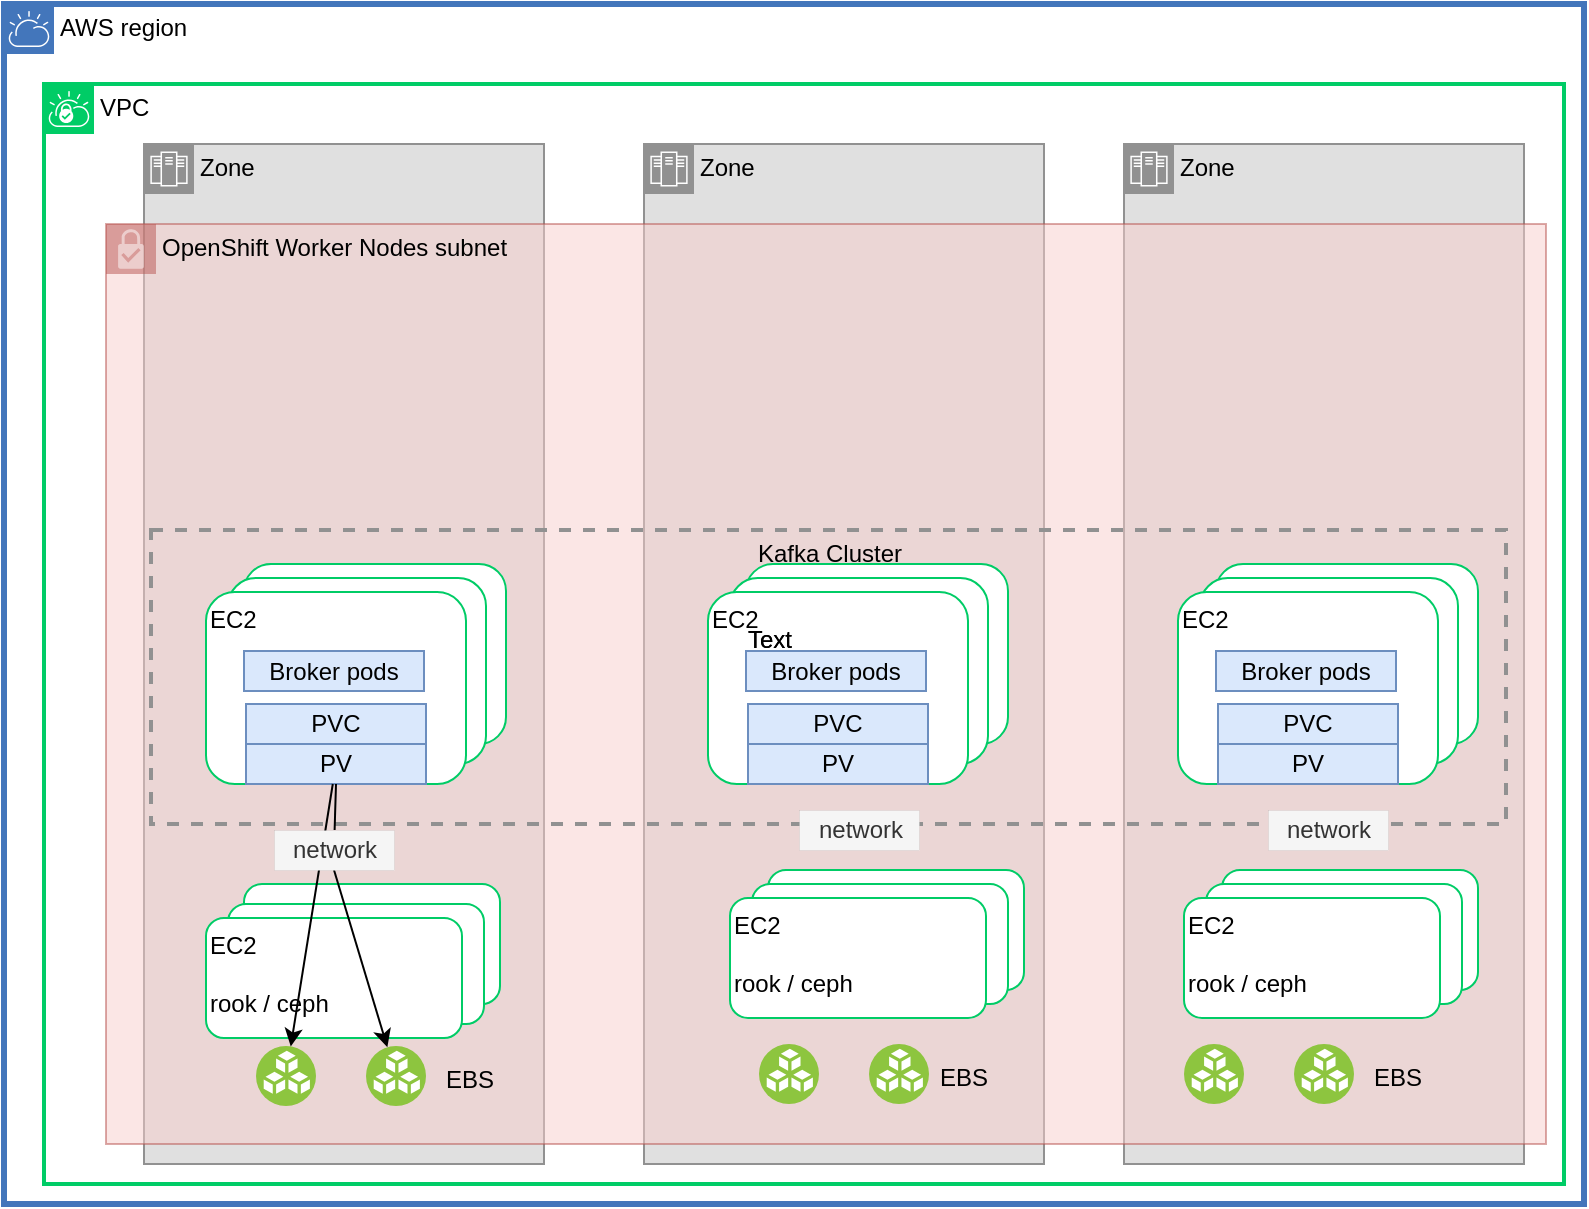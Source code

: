 <mxfile>
    <diagram id="ECk-W2Kgk9PYdsbS1auK" name="Page-1">
        <mxGraphModel dx="899" dy="372" grid="1" gridSize="10" guides="1" tooltips="1" connect="1" arrows="1" fold="1" page="1" pageScale="1" pageWidth="850" pageHeight="1100" math="0" shadow="0">
            <root>
                <mxCell id="0"/>
                <mxCell id="1" parent="0"/>
                <mxCell id="2" value="AWS region" style="shape=mxgraph.ibm.box;prType=cloud;fontStyle=0;verticalAlign=top;align=left;spacingLeft=32;spacingTop=4;fillColor=none;rounded=0;whiteSpace=wrap;html=1;strokeColor=#4376BB;strokeWidth=3;dashed=0;container=1;spacing=-4;collapsible=0;expand=0;recursiveResize=0;" parent="1" vertex="1">
                    <mxGeometry x="37" y="27" width="790" height="600" as="geometry"/>
                </mxCell>
                <mxCell id="3" value="VPC" style="shape=mxgraph.ibm.box;prType=vpc;fontStyle=0;verticalAlign=top;align=left;spacingLeft=32;spacingTop=4;rounded=0;whiteSpace=wrap;html=1;strokeWidth=2;dashed=0;container=1;spacing=-4;collapsible=0;expand=0;recursiveResize=0;strokeColor=#00CC66;" parent="2" vertex="1">
                    <mxGeometry x="20" y="40" width="760" height="550" as="geometry"/>
                </mxCell>
                <mxCell id="5" value="Zone" style="shape=mxgraph.ibm.box;prType=zone;fontStyle=0;verticalAlign=top;align=left;spacingLeft=32;spacingTop=4;fillColor=#E0E0E0;rounded=0;whiteSpace=wrap;html=1;strokeColor=#919191;strokeWidth=1;dashed=0;container=1;spacing=-4;collapsible=0;expand=0;recursiveResize=0;" parent="3" vertex="1">
                    <mxGeometry x="300" y="30" width="200" height="510" as="geometry"/>
                </mxCell>
                <mxCell id="6" value="Zone" style="shape=mxgraph.ibm.box;prType=zone;fontStyle=0;verticalAlign=top;align=left;spacingLeft=32;spacingTop=4;fillColor=#E0E0E0;rounded=0;whiteSpace=wrap;html=1;strokeColor=#919191;strokeWidth=1;dashed=0;container=1;spacing=-4;collapsible=0;expand=0;recursiveResize=0;" parent="3" vertex="1">
                    <mxGeometry x="540" y="30" width="200" height="510" as="geometry"/>
                </mxCell>
                <mxCell id="4" value="Zone" style="shape=mxgraph.ibm.box;prType=zone;fontStyle=0;verticalAlign=top;align=left;spacingLeft=32;spacingTop=4;fillColor=#E0E0E0;rounded=0;whiteSpace=wrap;html=1;strokeColor=#919191;strokeWidth=1;dashed=0;container=1;spacing=-4;collapsible=0;expand=0;recursiveResize=0;" parent="3" vertex="1">
                    <mxGeometry x="50" y="30" width="200" height="510" as="geometry"/>
                </mxCell>
                <mxCell id="7" value="OpenShift Worker Nodes subnet" style="shape=mxgraph.ibm.box;prType=subnet;fontStyle=0;verticalAlign=top;align=left;spacingLeft=32;spacingTop=4;rounded=0;whiteSpace=wrap;html=1;strokeWidth=1;dashed=0;container=1;spacing=-4;collapsible=0;expand=0;recursiveResize=0;opacity=50;fillColor=#f8cecc;strokeColor=#b85450;" parent="4" vertex="1">
                    <mxGeometry x="-19" y="40" width="720" height="460" as="geometry"/>
                </mxCell>
                <mxCell id="11" value="" style="group" parent="7" vertex="1" connectable="0">
                    <mxGeometry x="326.5" y="410" width="85" height="30" as="geometry"/>
                </mxCell>
                <mxCell id="12" value="" style="aspect=fixed;perimeter=ellipsePerimeter;html=1;align=center;shadow=0;dashed=0;fontColor=#4277BB;labelBackgroundColor=#ffffff;fontSize=12;spacingTop=3;image;image=img/lib/ibm/vpc/BlockStorage.svg;strokeColor=#00CC66;" parent="11" vertex="1">
                    <mxGeometry width="30" height="30" as="geometry"/>
                </mxCell>
                <mxCell id="13" value="" style="aspect=fixed;perimeter=ellipsePerimeter;html=1;align=center;shadow=0;dashed=0;fontColor=#4277BB;labelBackgroundColor=#ffffff;fontSize=12;spacingTop=3;image;image=img/lib/ibm/vpc/BlockStorage.svg;strokeColor=#00CC66;" parent="11" vertex="1">
                    <mxGeometry x="55" width="30" height="30" as="geometry"/>
                </mxCell>
                <mxCell id="19" value="" style="group" parent="7" vertex="1" connectable="0">
                    <mxGeometry x="539" y="410" width="137" height="32" as="geometry"/>
                </mxCell>
                <mxCell id="10" value="" style="group" parent="19" vertex="1" connectable="0">
                    <mxGeometry width="85" height="30" as="geometry"/>
                </mxCell>
                <mxCell id="8" value="" style="aspect=fixed;perimeter=ellipsePerimeter;html=1;align=center;shadow=0;dashed=0;fontColor=#4277BB;labelBackgroundColor=#ffffff;fontSize=12;spacingTop=3;image;image=img/lib/ibm/vpc/BlockStorage.svg;strokeColor=#00CC66;" parent="10" vertex="1">
                    <mxGeometry width="30" height="30" as="geometry"/>
                </mxCell>
                <mxCell id="9" value="" style="aspect=fixed;perimeter=ellipsePerimeter;html=1;align=center;shadow=0;dashed=0;fontColor=#4277BB;labelBackgroundColor=#ffffff;fontSize=12;spacingTop=3;image;image=img/lib/ibm/vpc/BlockStorage.svg;strokeColor=#00CC66;" parent="10" vertex="1">
                    <mxGeometry x="55" width="30" height="30" as="geometry"/>
                </mxCell>
                <mxCell id="18" value="EBS" style="text;html=1;strokeColor=none;fillColor=none;align=center;verticalAlign=middle;whiteSpace=wrap;rounded=0;" parent="19" vertex="1">
                    <mxGeometry x="77" y="2" width="60" height="30" as="geometry"/>
                </mxCell>
                <mxCell id="26" value="EBS" style="text;html=1;strokeColor=none;fillColor=none;align=center;verticalAlign=middle;whiteSpace=wrap;rounded=0;" parent="7" vertex="1">
                    <mxGeometry x="399" y="412" width="60" height="30" as="geometry"/>
                </mxCell>
                <mxCell id="29" value="EC2&lt;br&gt;&lt;br&gt;rook / ceph" style="rounded=1;whiteSpace=wrap;html=1;strokeColor=#00CC66;align=left;horizontal=1;verticalAlign=top;" parent="7" vertex="1">
                    <mxGeometry x="69" y="330" width="128" height="60" as="geometry"/>
                </mxCell>
                <mxCell id="33" value="EC2&lt;br&gt;&lt;br&gt;rook / ceph" style="rounded=1;whiteSpace=wrap;html=1;strokeColor=#00CC66;align=left;horizontal=1;verticalAlign=top;" parent="7" vertex="1">
                    <mxGeometry x="331" y="323" width="128" height="60" as="geometry"/>
                </mxCell>
                <mxCell id="34" value="EC2&lt;br&gt;&lt;br&gt;rook / ceph" style="rounded=1;whiteSpace=wrap;html=1;strokeColor=#00CC66;align=left;horizontal=1;verticalAlign=top;" parent="7" vertex="1">
                    <mxGeometry x="323" y="330" width="128" height="60" as="geometry"/>
                </mxCell>
                <mxCell id="35" value="EC2&lt;br&gt;&lt;br&gt;rook / ceph" style="rounded=1;whiteSpace=wrap;html=1;strokeColor=#00CC66;align=left;horizontal=1;verticalAlign=top;" parent="7" vertex="1">
                    <mxGeometry x="312" y="337" width="128" height="60" as="geometry"/>
                </mxCell>
                <mxCell id="36" value="EC2&lt;br&gt;&lt;br&gt;rook / ceph" style="rounded=1;whiteSpace=wrap;html=1;strokeColor=#00CC66;align=left;horizontal=1;verticalAlign=top;" parent="7" vertex="1">
                    <mxGeometry x="558" y="323" width="128" height="60" as="geometry"/>
                </mxCell>
                <mxCell id="37" value="EC2&lt;br&gt;&lt;br&gt;rook / ceph" style="rounded=1;whiteSpace=wrap;html=1;strokeColor=#00CC66;align=left;horizontal=1;verticalAlign=top;" parent="7" vertex="1">
                    <mxGeometry x="550" y="330" width="128" height="60" as="geometry"/>
                </mxCell>
                <mxCell id="38" value="EC2&lt;br&gt;&lt;br&gt;rook / ceph" style="rounded=1;whiteSpace=wrap;html=1;strokeColor=#00CC66;align=left;horizontal=1;verticalAlign=top;" parent="7" vertex="1">
                    <mxGeometry x="539" y="337" width="128" height="60" as="geometry"/>
                </mxCell>
                <mxCell id="48" value="Kafka Cluster" style="fontStyle=0;verticalAlign=top;align=center;spacingTop=-2;fillColor=none;rounded=0;whiteSpace=wrap;html=1;strokeColor=#919191;strokeWidth=2;dashed=1;container=1;collapsible=0;expand=0;recursiveResize=0;" parent="7" vertex="1">
                    <mxGeometry x="22.5" y="153" width="677.5" height="147" as="geometry"/>
                </mxCell>
                <mxCell id="74" value="network" style="text;html=1;align=center;verticalAlign=middle;resizable=0;points=[];autosize=1;strokeColor=#666666;fillColor=#f5f5f5;fontColor=#333333;strokeWidth=0;" parent="48" vertex="1">
                    <mxGeometry x="324" y="140" width="60" height="20" as="geometry"/>
                </mxCell>
                <mxCell id="55" value="" style="group" parent="7" vertex="1" connectable="0">
                    <mxGeometry x="50" y="170" width="150" height="110" as="geometry"/>
                </mxCell>
                <mxCell id="39" value="EC2&lt;br&gt;&lt;br&gt;rook / ceph" style="rounded=1;whiteSpace=wrap;html=1;strokeColor=#00CC66;align=left;horizontal=1;verticalAlign=top;" parent="55" vertex="1">
                    <mxGeometry x="19" width="131" height="90" as="geometry"/>
                </mxCell>
                <mxCell id="40" value="EC2&lt;br&gt;&lt;br&gt;rook / ceph" style="rounded=1;whiteSpace=wrap;html=1;strokeColor=#00CC66;align=left;horizontal=1;verticalAlign=top;" parent="55" vertex="1">
                    <mxGeometry x="11" y="7" width="129" height="93" as="geometry"/>
                </mxCell>
                <mxCell id="41" value="EC2&lt;br&gt;&lt;br&gt;" style="rounded=1;whiteSpace=wrap;html=1;strokeColor=#00CC66;align=left;horizontal=1;verticalAlign=top;" parent="55" vertex="1">
                    <mxGeometry y="14" width="130" height="96" as="geometry"/>
                </mxCell>
                <mxCell id="50" value="Broker pods" style="rounded=0;whiteSpace=wrap;html=1;strokeColor=#6c8ebf;fillColor=#dae8fc;" parent="55" vertex="1">
                    <mxGeometry x="19" y="43.5" width="90" height="20" as="geometry"/>
                </mxCell>
                <mxCell id="51" value="PVC" style="rounded=0;whiteSpace=wrap;html=1;strokeColor=#6c8ebf;fillColor=#dae8fc;" parent="55" vertex="1">
                    <mxGeometry x="20" y="70" width="90" height="20" as="geometry"/>
                </mxCell>
                <mxCell id="52" value="PV" style="rounded=0;whiteSpace=wrap;html=1;strokeColor=#6c8ebf;fillColor=#dae8fc;" parent="55" vertex="1">
                    <mxGeometry x="20" y="90" width="90" height="20" as="geometry"/>
                </mxCell>
                <mxCell id="56" value="" style="group" parent="7" vertex="1" connectable="0">
                    <mxGeometry x="301" y="170" width="150" height="110" as="geometry"/>
                </mxCell>
                <mxCell id="57" value="EC2&lt;br&gt;&lt;br&gt;rook / ceph" style="rounded=1;whiteSpace=wrap;html=1;strokeColor=#00CC66;align=left;horizontal=1;verticalAlign=top;" parent="56" vertex="1">
                    <mxGeometry x="19" width="131" height="90" as="geometry"/>
                </mxCell>
                <mxCell id="58" value="EC2&lt;br&gt;&lt;br&gt;rook / ceph" style="rounded=1;whiteSpace=wrap;html=1;strokeColor=#00CC66;align=left;horizontal=1;verticalAlign=top;" parent="56" vertex="1">
                    <mxGeometry x="11" y="7" width="129" height="93" as="geometry"/>
                </mxCell>
                <mxCell id="59" value="EC2&lt;br&gt;&lt;br&gt;" style="rounded=1;whiteSpace=wrap;html=1;strokeColor=#00CC66;align=left;horizontal=1;verticalAlign=top;" parent="56" vertex="1">
                    <mxGeometry y="14" width="130" height="96" as="geometry"/>
                </mxCell>
                <mxCell id="60" value="Broker pods" style="rounded=0;whiteSpace=wrap;html=1;strokeColor=#6c8ebf;fillColor=#dae8fc;" parent="56" vertex="1">
                    <mxGeometry x="19" y="43.5" width="90" height="20" as="geometry"/>
                </mxCell>
                <mxCell id="61" value="PVC" style="rounded=0;whiteSpace=wrap;html=1;strokeColor=#6c8ebf;fillColor=#dae8fc;" parent="56" vertex="1">
                    <mxGeometry x="20" y="70" width="90" height="20" as="geometry"/>
                </mxCell>
                <mxCell id="62" value="PV" style="rounded=0;whiteSpace=wrap;html=1;strokeColor=#6c8ebf;fillColor=#dae8fc;" parent="56" vertex="1">
                    <mxGeometry x="20" y="90" width="90" height="20" as="geometry"/>
                </mxCell>
                <mxCell id="63" value="" style="group" parent="7" vertex="1" connectable="0">
                    <mxGeometry x="536" y="170" width="150" height="110" as="geometry"/>
                </mxCell>
                <mxCell id="64" value="EC2&lt;br&gt;&lt;br&gt;rook / ceph" style="rounded=1;whiteSpace=wrap;html=1;strokeColor=#00CC66;align=left;horizontal=1;verticalAlign=top;" parent="63" vertex="1">
                    <mxGeometry x="19" width="131" height="90" as="geometry"/>
                </mxCell>
                <mxCell id="65" value="EC2&lt;br&gt;&lt;br&gt;rook / ceph" style="rounded=1;whiteSpace=wrap;html=1;strokeColor=#00CC66;align=left;horizontal=1;verticalAlign=top;" parent="63" vertex="1">
                    <mxGeometry x="11" y="7" width="129" height="93" as="geometry"/>
                </mxCell>
                <mxCell id="66" value="EC2&lt;br&gt;&lt;br&gt;" style="rounded=1;whiteSpace=wrap;html=1;strokeColor=#00CC66;align=left;horizontal=1;verticalAlign=top;" parent="63" vertex="1">
                    <mxGeometry y="14" width="130" height="96" as="geometry"/>
                </mxCell>
                <mxCell id="67" value="Broker pods" style="rounded=0;whiteSpace=wrap;html=1;strokeColor=#6c8ebf;fillColor=#dae8fc;" parent="63" vertex="1">
                    <mxGeometry x="19" y="43.5" width="90" height="20" as="geometry"/>
                </mxCell>
                <mxCell id="68" value="PVC" style="rounded=0;whiteSpace=wrap;html=1;strokeColor=#6c8ebf;fillColor=#dae8fc;" parent="63" vertex="1">
                    <mxGeometry x="20" y="70" width="90" height="20" as="geometry"/>
                </mxCell>
                <mxCell id="69" value="PV" style="rounded=0;whiteSpace=wrap;html=1;strokeColor=#6c8ebf;fillColor=#dae8fc;" parent="63" vertex="1">
                    <mxGeometry x="20" y="90" width="90" height="20" as="geometry"/>
                </mxCell>
                <mxCell id="75" value="network" style="text;html=1;align=center;verticalAlign=middle;resizable=0;points=[];autosize=1;strokeColor=#666666;fillColor=#f5f5f5;fontColor=#333333;strokeWidth=0;" parent="7" vertex="1">
                    <mxGeometry x="581" y="293" width="60" height="20" as="geometry"/>
                </mxCell>
                <mxCell id="20" value="" style="group" parent="1" vertex="1" connectable="0">
                    <mxGeometry x="163" y="548" width="137" height="32" as="geometry"/>
                </mxCell>
                <mxCell id="21" value="" style="group" parent="20" vertex="1" connectable="0">
                    <mxGeometry width="85" height="30" as="geometry"/>
                </mxCell>
                <mxCell id="22" value="" style="aspect=fixed;perimeter=ellipsePerimeter;html=1;align=center;shadow=0;dashed=0;fontColor=#4277BB;labelBackgroundColor=#ffffff;fontSize=12;spacingTop=3;image;image=img/lib/ibm/vpc/BlockStorage.svg;strokeColor=#00CC66;" parent="21" vertex="1">
                    <mxGeometry width="30" height="30" as="geometry"/>
                </mxCell>
                <mxCell id="23" value="" style="aspect=fixed;perimeter=ellipsePerimeter;html=1;align=center;shadow=0;dashed=0;fontColor=#4277BB;labelBackgroundColor=#ffffff;fontSize=12;spacingTop=3;image;image=img/lib/ibm/vpc/BlockStorage.svg;strokeColor=#00CC66;" parent="21" vertex="1">
                    <mxGeometry x="55" width="30" height="30" as="geometry"/>
                </mxCell>
                <mxCell id="24" value="EBS" style="text;html=1;strokeColor=none;fillColor=none;align=center;verticalAlign=middle;whiteSpace=wrap;rounded=0;" parent="20" vertex="1">
                    <mxGeometry x="77" y="2" width="60" height="30" as="geometry"/>
                </mxCell>
                <mxCell id="30" value="EC2&lt;br&gt;&lt;br&gt;rook / ceph" style="rounded=1;whiteSpace=wrap;html=1;strokeColor=#00CC66;align=left;horizontal=1;verticalAlign=top;" parent="1" vertex="1">
                    <mxGeometry x="149" y="477" width="128" height="60" as="geometry"/>
                </mxCell>
                <mxCell id="31" value="EC2&lt;br&gt;&lt;br&gt;rook / ceph" style="rounded=1;whiteSpace=wrap;html=1;strokeColor=#00CC66;align=left;horizontal=1;verticalAlign=top;" parent="1" vertex="1">
                    <mxGeometry x="138" y="484" width="128" height="60" as="geometry"/>
                </mxCell>
                <mxCell id="53" style="edgeStyle=none;html=1;" parent="1" source="52" target="22" edge="1">
                    <mxGeometry relative="1" as="geometry"/>
                </mxCell>
                <mxCell id="54" style="edgeStyle=none;html=1;exitX=0.5;exitY=1;exitDx=0;exitDy=0;startArrow=none;" parent="1" source="72" target="23" edge="1">
                    <mxGeometry relative="1" as="geometry"/>
                </mxCell>
                <mxCell id="70" value="Text" style="text;html=1;strokeColor=none;fillColor=none;align=center;verticalAlign=middle;whiteSpace=wrap;rounded=0;" parent="1" vertex="1">
                    <mxGeometry x="390" y="330" width="60" height="30" as="geometry"/>
                </mxCell>
                <mxCell id="71" value="Text" style="text;html=1;strokeColor=none;fillColor=none;align=center;verticalAlign=middle;whiteSpace=wrap;rounded=0;" parent="1" vertex="1">
                    <mxGeometry x="390" y="330" width="60" height="30" as="geometry"/>
                </mxCell>
                <mxCell id="72" value="network" style="text;html=1;align=center;verticalAlign=middle;resizable=0;points=[];autosize=1;strokeColor=#666666;fillColor=#f5f5f5;fontColor=#333333;strokeWidth=0;" parent="1" vertex="1">
                    <mxGeometry x="172" y="440" width="60" height="20" as="geometry"/>
                </mxCell>
                <mxCell id="73" value="" style="edgeStyle=none;html=1;exitX=0.5;exitY=1;exitDx=0;exitDy=0;endArrow=none;" parent="1" source="52" target="72" edge="1">
                    <mxGeometry relative="1" as="geometry">
                        <mxPoint x="203" y="417" as="sourcePoint"/>
                        <mxPoint x="229.981" y="548.307" as="targetPoint"/>
                    </mxGeometry>
                </mxCell>
            </root>
        </mxGraphModel>
    </diagram>
</mxfile>